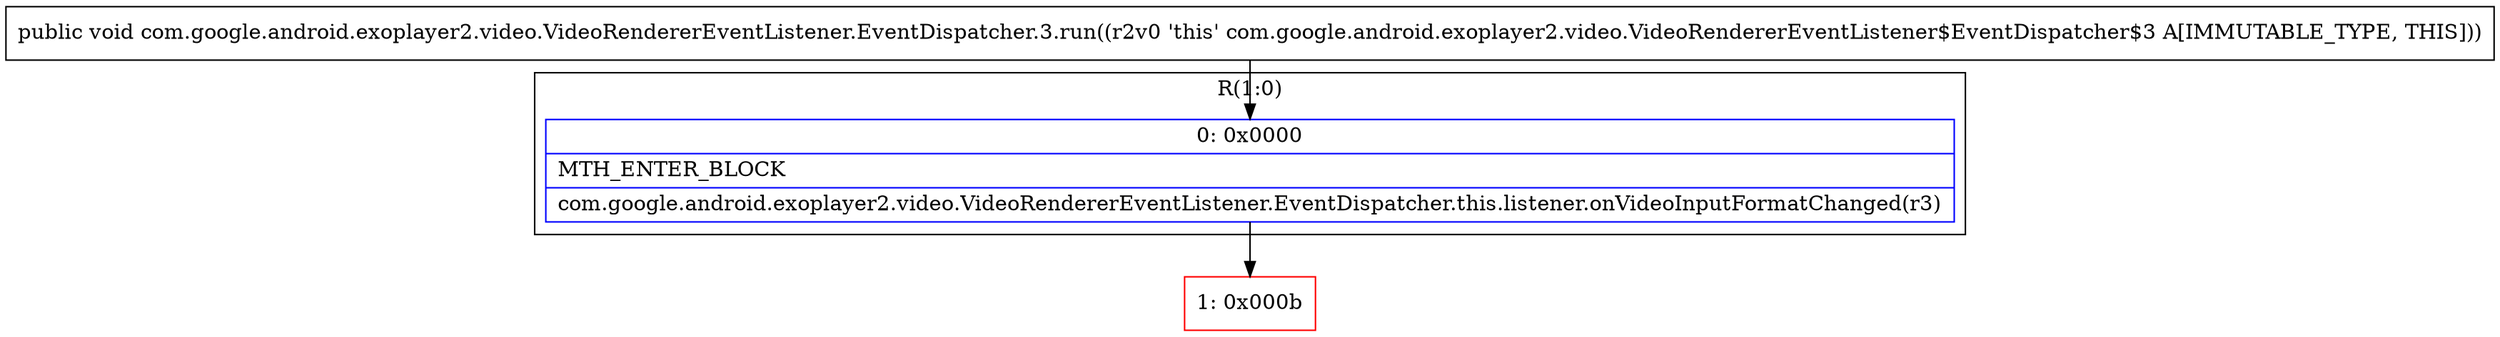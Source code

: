 digraph "CFG forcom.google.android.exoplayer2.video.VideoRendererEventListener.EventDispatcher.3.run()V" {
subgraph cluster_Region_295237783 {
label = "R(1:0)";
node [shape=record,color=blue];
Node_0 [shape=record,label="{0\:\ 0x0000|MTH_ENTER_BLOCK\l|com.google.android.exoplayer2.video.VideoRendererEventListener.EventDispatcher.this.listener.onVideoInputFormatChanged(r3)\l}"];
}
Node_1 [shape=record,color=red,label="{1\:\ 0x000b}"];
MethodNode[shape=record,label="{public void com.google.android.exoplayer2.video.VideoRendererEventListener.EventDispatcher.3.run((r2v0 'this' com.google.android.exoplayer2.video.VideoRendererEventListener$EventDispatcher$3 A[IMMUTABLE_TYPE, THIS])) }"];
MethodNode -> Node_0;
Node_0 -> Node_1;
}

